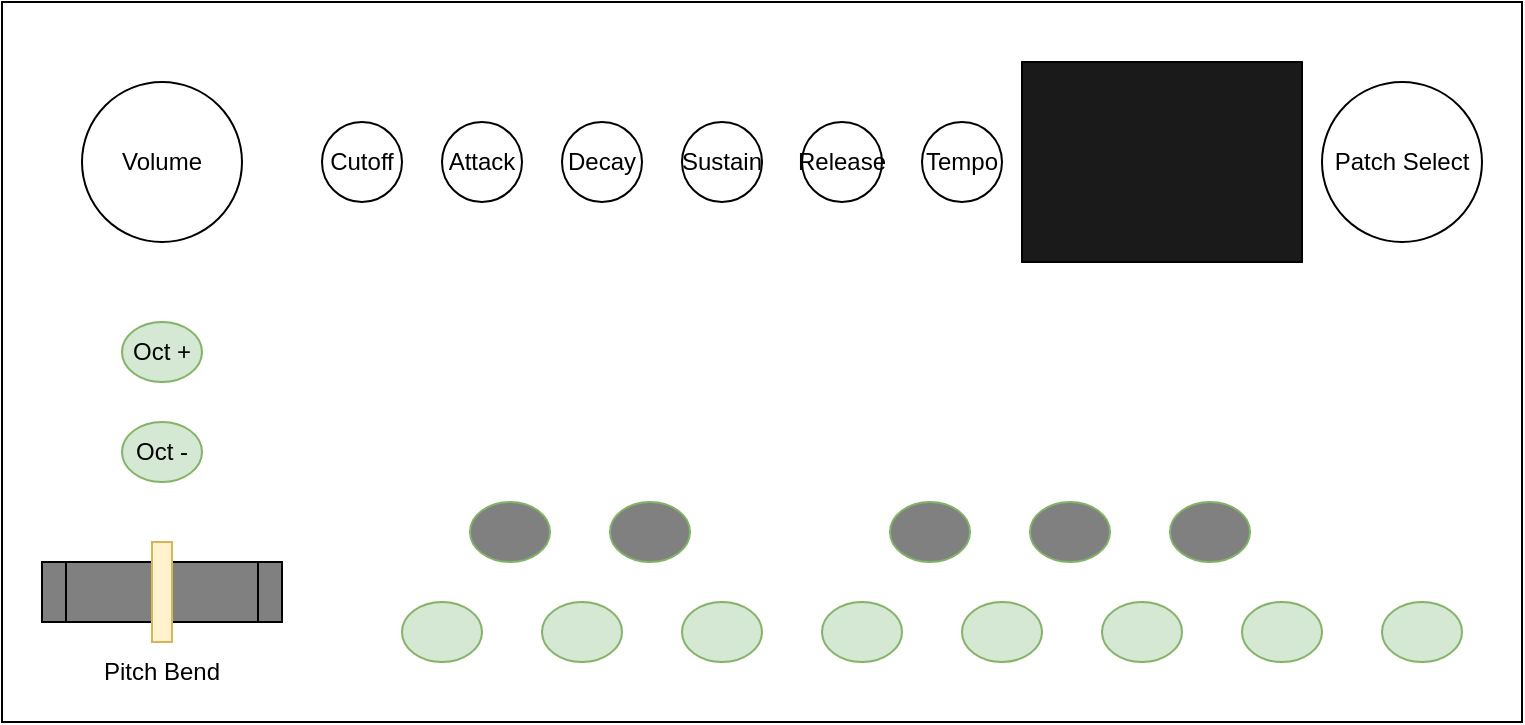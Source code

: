 <mxfile version="21.1.8" type="device" pages="4">
  <diagram id="yLrXIHtpg9pzyGuKtD2Q" name="Product Layout 1">
    <mxGraphModel dx="806" dy="483" grid="1" gridSize="10" guides="1" tooltips="1" connect="1" arrows="1" fold="1" page="1" pageScale="1" pageWidth="850" pageHeight="1100" math="0" shadow="0">
      <root>
        <mxCell id="0" />
        <mxCell id="1" parent="0" />
        <mxCell id="dNeodohlw8Vuxqkq2QkE-1" value="" style="rounded=0;whiteSpace=wrap;html=1;" parent="1" vertex="1">
          <mxGeometry x="40" y="40" width="760" height="360" as="geometry" />
        </mxCell>
        <mxCell id="dNeodohlw8Vuxqkq2QkE-2" value="Volume" style="ellipse;whiteSpace=wrap;html=1;aspect=fixed;" parent="1" vertex="1">
          <mxGeometry x="80" y="80" width="80" height="80" as="geometry" />
        </mxCell>
        <mxCell id="dNeodohlw8Vuxqkq2QkE-3" value="Cutoff" style="ellipse;whiteSpace=wrap;html=1;aspect=fixed;" parent="1" vertex="1">
          <mxGeometry x="200" y="100" width="40" height="40" as="geometry" />
        </mxCell>
        <mxCell id="dNeodohlw8Vuxqkq2QkE-4" value="Attack" style="ellipse;whiteSpace=wrap;html=1;aspect=fixed;" parent="1" vertex="1">
          <mxGeometry x="260" y="100" width="40" height="40" as="geometry" />
        </mxCell>
        <mxCell id="dNeodohlw8Vuxqkq2QkE-5" value="Sustain" style="ellipse;whiteSpace=wrap;html=1;aspect=fixed;" parent="1" vertex="1">
          <mxGeometry x="380" y="100" width="40" height="40" as="geometry" />
        </mxCell>
        <mxCell id="dNeodohlw8Vuxqkq2QkE-6" value="Decay" style="ellipse;whiteSpace=wrap;html=1;aspect=fixed;" parent="1" vertex="1">
          <mxGeometry x="320" y="100" width="40" height="40" as="geometry" />
        </mxCell>
        <mxCell id="dNeodohlw8Vuxqkq2QkE-7" value="&lt;div&gt;Release&lt;/div&gt;" style="ellipse;whiteSpace=wrap;html=1;aspect=fixed;" parent="1" vertex="1">
          <mxGeometry x="440" y="100" width="40" height="40" as="geometry" />
        </mxCell>
        <mxCell id="dNeodohlw8Vuxqkq2QkE-8" value="Tempo" style="ellipse;whiteSpace=wrap;html=1;aspect=fixed;" parent="1" vertex="1">
          <mxGeometry x="500" y="100" width="40" height="40" as="geometry" />
        </mxCell>
        <mxCell id="dNeodohlw8Vuxqkq2QkE-11" value="Patch Select" style="ellipse;whiteSpace=wrap;html=1;aspect=fixed;" parent="1" vertex="1">
          <mxGeometry x="700" y="80" width="80" height="80" as="geometry" />
        </mxCell>
        <mxCell id="dNeodohlw8Vuxqkq2QkE-12" value="" style="rounded=0;whiteSpace=wrap;html=1;fillColor=#1A1A1A;" parent="1" vertex="1">
          <mxGeometry x="550" y="70" width="140" height="100" as="geometry" />
        </mxCell>
        <mxCell id="dNeodohlw8Vuxqkq2QkE-13" value="" style="ellipse;whiteSpace=wrap;html=1;fillColor=#d5e8d4;strokeColor=#82b366;" parent="1" vertex="1">
          <mxGeometry x="240" y="340" width="40" height="30" as="geometry" />
        </mxCell>
        <mxCell id="dNeodohlw8Vuxqkq2QkE-14" value="" style="ellipse;whiteSpace=wrap;html=1;fillColor=#d5e8d4;strokeColor=#82b366;" parent="1" vertex="1">
          <mxGeometry x="310" y="340" width="40" height="30" as="geometry" />
        </mxCell>
        <mxCell id="dNeodohlw8Vuxqkq2QkE-15" value="" style="ellipse;whiteSpace=wrap;html=1;fillColor=#d5e8d4;strokeColor=#82b366;" parent="1" vertex="1">
          <mxGeometry x="380" y="340" width="40" height="30" as="geometry" />
        </mxCell>
        <mxCell id="dNeodohlw8Vuxqkq2QkE-16" value="" style="ellipse;whiteSpace=wrap;html=1;fillColor=#d5e8d4;strokeColor=#82b366;" parent="1" vertex="1">
          <mxGeometry x="590" y="340" width="40" height="30" as="geometry" />
        </mxCell>
        <mxCell id="dNeodohlw8Vuxqkq2QkE-17" value="" style="ellipse;whiteSpace=wrap;html=1;fillColor=#d5e8d4;strokeColor=#82b366;" parent="1" vertex="1">
          <mxGeometry x="520" y="340" width="40" height="30" as="geometry" />
        </mxCell>
        <mxCell id="dNeodohlw8Vuxqkq2QkE-18" value="" style="ellipse;whiteSpace=wrap;html=1;fillColor=#d5e8d4;strokeColor=#82b366;" parent="1" vertex="1">
          <mxGeometry x="450" y="340" width="40" height="30" as="geometry" />
        </mxCell>
        <mxCell id="dNeodohlw8Vuxqkq2QkE-20" value="" style="ellipse;whiteSpace=wrap;html=1;fillColor=#d5e8d4;strokeColor=#82b366;" parent="1" vertex="1">
          <mxGeometry x="730" y="340" width="40" height="30" as="geometry" />
        </mxCell>
        <mxCell id="dNeodohlw8Vuxqkq2QkE-21" value="" style="ellipse;whiteSpace=wrap;html=1;fillColor=#d5e8d4;strokeColor=#82b366;" parent="1" vertex="1">
          <mxGeometry x="660" y="340" width="40" height="30" as="geometry" />
        </mxCell>
        <mxCell id="dNeodohlw8Vuxqkq2QkE-23" value="" style="ellipse;whiteSpace=wrap;html=1;fillColor=#808080;strokeColor=#82b366;" parent="1" vertex="1">
          <mxGeometry x="344" y="290" width="40" height="30" as="geometry" />
        </mxCell>
        <mxCell id="dNeodohlw8Vuxqkq2QkE-24" value="" style="ellipse;whiteSpace=wrap;html=1;fillColor=#808080;strokeColor=#82b366;" parent="1" vertex="1">
          <mxGeometry x="274" y="290" width="40" height="30" as="geometry" />
        </mxCell>
        <mxCell id="dNeodohlw8Vuxqkq2QkE-25" value="" style="ellipse;whiteSpace=wrap;html=1;fillColor=#808080;strokeColor=#82b366;" parent="1" vertex="1">
          <mxGeometry x="624" y="290" width="40" height="30" as="geometry" />
        </mxCell>
        <mxCell id="dNeodohlw8Vuxqkq2QkE-26" value="" style="ellipse;whiteSpace=wrap;html=1;fillColor=#808080;strokeColor=#82b366;" parent="1" vertex="1">
          <mxGeometry x="484" y="290" width="40" height="30" as="geometry" />
        </mxCell>
        <mxCell id="dNeodohlw8Vuxqkq2QkE-27" value="" style="ellipse;whiteSpace=wrap;html=1;fillColor=#808080;strokeColor=#82b366;" parent="1" vertex="1">
          <mxGeometry x="554" y="290" width="40" height="30" as="geometry" />
        </mxCell>
        <mxCell id="dNeodohlw8Vuxqkq2QkE-31" value="Oct +" style="ellipse;whiteSpace=wrap;html=1;fillColor=#d5e8d4;strokeColor=#82b366;" parent="1" vertex="1">
          <mxGeometry x="100" y="200" width="40" height="30" as="geometry" />
        </mxCell>
        <mxCell id="dNeodohlw8Vuxqkq2QkE-32" value="Oct -" style="ellipse;whiteSpace=wrap;html=1;fillColor=#d5e8d4;strokeColor=#82b366;" parent="1" vertex="1">
          <mxGeometry x="100" y="250" width="40" height="30" as="geometry" />
        </mxCell>
        <mxCell id="dNeodohlw8Vuxqkq2QkE-33" value="" style="shape=process;whiteSpace=wrap;html=1;backgroundOutline=1;fillColor=#808080;" parent="1" vertex="1">
          <mxGeometry x="60" y="320" width="120" height="30" as="geometry" />
        </mxCell>
        <mxCell id="dNeodohlw8Vuxqkq2QkE-34" value="" style="rounded=0;whiteSpace=wrap;html=1;fillColor=#fff2cc;strokeColor=#d6b656;" parent="1" vertex="1">
          <mxGeometry x="115" y="310" width="10" height="50" as="geometry" />
        </mxCell>
        <mxCell id="dNeodohlw8Vuxqkq2QkE-35" value="Pitch Bend" style="text;html=1;strokeColor=none;fillColor=none;align=center;verticalAlign=middle;whiteSpace=wrap;rounded=0;" parent="1" vertex="1">
          <mxGeometry x="80" y="360" width="80" height="30" as="geometry" />
        </mxCell>
      </root>
    </mxGraphModel>
  </diagram>
  <diagram id="yJkK_Rk8XbteK0DrKuWu" name="Simplest Synth Diagram">
    <mxGraphModel dx="806" dy="483" grid="1" gridSize="10" guides="1" tooltips="1" connect="1" arrows="1" fold="1" page="1" pageScale="1" pageWidth="850" pageHeight="1100" math="0" shadow="0">
      <root>
        <mxCell id="0" />
        <mxCell id="1" parent="0" />
        <mxCell id="OqiYf6TBUr38SFX-k4hc-6" value="e" style="edgeStyle=orthogonalEdgeStyle;rounded=0;orthogonalLoop=1;jettySize=auto;html=1;" parent="1" source="OqiYf6TBUr38SFX-k4hc-3" target="OqiYf6TBUr38SFX-k4hc-5" edge="1">
          <mxGeometry relative="1" as="geometry" />
        </mxCell>
        <mxCell id="OqiYf6TBUr38SFX-k4hc-3" value="&lt;div&gt;Oscilator&lt;/div&gt;&lt;ul&gt;&lt;li&gt;Waveform&lt;/li&gt;&lt;/ul&gt;" style="rounded=0;whiteSpace=wrap;html=1;verticalAlign=top;align=left;" parent="1" vertex="1">
          <mxGeometry x="40" y="110" width="200" height="90" as="geometry" />
        </mxCell>
        <mxCell id="OqiYf6TBUr38SFX-k4hc-8" value="&lt;div&gt;Signal&lt;/div&gt;" style="edgeStyle=orthogonalEdgeStyle;rounded=0;orthogonalLoop=1;jettySize=auto;html=1;" parent="1" source="OqiYf6TBUr38SFX-k4hc-5" target="OqiYf6TBUr38SFX-k4hc-7" edge="1">
          <mxGeometry relative="1" as="geometry" />
        </mxCell>
        <mxCell id="OqiYf6TBUr38SFX-k4hc-5" value="&lt;div&gt;Amp&lt;/div&gt;&lt;div&gt;&lt;ul&gt;&lt;li&gt;Level&lt;br&gt;&lt;/li&gt;&lt;/ul&gt;&lt;/div&gt;" style="rounded=0;whiteSpace=wrap;html=1;verticalAlign=top;align=left;" parent="1" vertex="1">
          <mxGeometry x="320" y="110" width="200" height="90" as="geometry" />
        </mxCell>
        <mxCell id="OqiYf6TBUr38SFX-k4hc-7" value="&lt;div align=&quot;center&quot;&gt;Output DAC&lt;/div&gt;" style="rounded=0;whiteSpace=wrap;html=1;verticalAlign=middle;align=center;" parent="1" vertex="1">
          <mxGeometry x="630" y="120" width="140" height="70" as="geometry" />
        </mxCell>
        <mxCell id="OqiYf6TBUr38SFX-k4hc-10" value="&lt;font style=&quot;font-size: 13px&quot;&gt;Pitch&lt;/font&gt;" style="edgeStyle=orthogonalEdgeStyle;rounded=0;orthogonalLoop=1;jettySize=auto;html=1;entryX=0.5;entryY=1;entryDx=0;entryDy=0;" parent="1" source="OqiYf6TBUr38SFX-k4hc-9" target="OqiYf6TBUr38SFX-k4hc-3" edge="1">
          <mxGeometry relative="1" as="geometry" />
        </mxCell>
        <mxCell id="OqiYf6TBUr38SFX-k4hc-13" value="Note On" style="edgeStyle=orthogonalEdgeStyle;rounded=0;orthogonalLoop=1;jettySize=auto;html=1;entryX=0.5;entryY=1;entryDx=0;entryDy=0;fontSize=13;" parent="1" source="OqiYf6TBUr38SFX-k4hc-9" target="OqiYf6TBUr38SFX-k4hc-12" edge="1">
          <mxGeometry relative="1" as="geometry" />
        </mxCell>
        <mxCell id="OqiYf6TBUr38SFX-k4hc-9" value="" style="shape=image;html=1;verticalAlign=top;verticalLabelPosition=bottom;labelBackgroundColor=#ffffff;imageAspect=0;aspect=fixed;image=https://cdn2.iconfinder.com/data/icons/analytic-investment-and-balanced-scorecard/512/418_Controller_keyboard_keys_midi_sound_sound_design_producstion-128.png" parent="1" vertex="1">
          <mxGeometry x="76" y="360" width="128" height="128" as="geometry" />
        </mxCell>
        <mxCell id="OqiYf6TBUr38SFX-k4hc-14" value="Signal" style="edgeStyle=orthogonalEdgeStyle;rounded=0;orthogonalLoop=1;jettySize=auto;html=1;entryX=0.5;entryY=1;entryDx=0;entryDy=0;fontSize=13;" parent="1" source="OqiYf6TBUr38SFX-k4hc-12" target="OqiYf6TBUr38SFX-k4hc-5" edge="1">
          <mxGeometry relative="1" as="geometry" />
        </mxCell>
        <mxCell id="OqiYf6TBUr38SFX-k4hc-12" value="ADSR" style="rounded=0;whiteSpace=wrap;html=1;fontSize=13;" parent="1" vertex="1">
          <mxGeometry x="360" y="280" width="120" height="60" as="geometry" />
        </mxCell>
        <mxCell id="OqiYf6TBUr38SFX-k4hc-15" value="&lt;font style=&quot;font-size: 28px&quot;&gt;Simplest Digital Synthesizer Design&lt;br&gt;&lt;/font&gt;" style="text;html=1;strokeColor=none;fillColor=none;align=center;verticalAlign=middle;whiteSpace=wrap;rounded=0;fontSize=13;" parent="1" vertex="1">
          <mxGeometry x="80" y="10" width="690" height="90" as="geometry" />
        </mxCell>
      </root>
    </mxGraphModel>
  </diagram>
  <diagram id="tIo9gzxwkiP8p4ys9jCH" name="Signal Design">
    <mxGraphModel dx="806" dy="483" grid="1" gridSize="10" guides="1" tooltips="1" connect="1" arrows="1" fold="1" page="1" pageScale="1" pageWidth="1100" pageHeight="850" math="0" shadow="0">
      <root>
        <mxCell id="0" />
        <mxCell id="1" parent="0" />
        <mxCell id="w6IY0J60CUgxyVGcrMsc-28" value="" style="rounded=0;whiteSpace=wrap;html=1;fontFamily=Helvetica;fontSize=12;fontColor=#ffffff;verticalAlign=top;fillColor=#647687;strokeColor=#314354;gradientColor=none;" vertex="1" parent="1">
          <mxGeometry x="230" y="340" width="400" height="120" as="geometry" />
        </mxCell>
        <mxCell id="CLfp_QBQRz-ActdMoVHT-9" value="" style="group" parent="1" vertex="1" connectable="0">
          <mxGeometry x="260" y="190" width="120" height="50" as="geometry" />
        </mxCell>
        <mxCell id="CLfp_QBQRz-ActdMoVHT-3" value="MIDI Conversion" style="rounded=0;whiteSpace=wrap;html=1;fillColor=#647687;fontColor=#ffffff;strokeColor=#314354;" parent="CLfp_QBQRz-ActdMoVHT-9" vertex="1">
          <mxGeometry width="120" height="40" as="geometry" />
        </mxCell>
        <mxCell id="CLfp_QBQRz-ActdMoVHT-4" value="Pitch" style="rounded=0;whiteSpace=wrap;html=1;" parent="CLfp_QBQRz-ActdMoVHT-9" vertex="1">
          <mxGeometry y="40" width="60" height="10" as="geometry" />
        </mxCell>
        <mxCell id="CLfp_QBQRz-ActdMoVHT-5" value="Velocity" style="rounded=0;whiteSpace=wrap;html=1;" parent="CLfp_QBQRz-ActdMoVHT-9" vertex="1">
          <mxGeometry x="60" y="40" width="60" height="10" as="geometry" />
        </mxCell>
        <mxCell id="CLfp_QBQRz-ActdMoVHT-37" style="edgeStyle=orthogonalEdgeStyle;rounded=0;orthogonalLoop=1;jettySize=auto;html=1;entryX=0.5;entryY=0;entryDx=0;entryDy=0;jumpStyle=arc;" parent="1" source="CLfp_QBQRz-ActdMoVHT-21" target="CLfp_QBQRz-ActdMoVHT-20" edge="1">
          <mxGeometry relative="1" as="geometry" />
        </mxCell>
        <mxCell id="CLfp_QBQRz-ActdMoVHT-21" value="Filter Envelope" style="rounded=0;whiteSpace=wrap;html=1;fillColor=#647687;fontColor=#ffffff;strokeColor=#314354;" parent="1" vertex="1">
          <mxGeometry x="690" y="270" width="120" height="20" as="geometry" />
        </mxCell>
        <mxCell id="CLfp_QBQRz-ActdMoVHT-30" value="A" style="rounded=0;whiteSpace=wrap;html=1;" parent="1" vertex="1">
          <mxGeometry x="690" y="250" width="30" height="20" as="geometry" />
        </mxCell>
        <mxCell id="CLfp_QBQRz-ActdMoVHT-31" value="D" style="rounded=0;whiteSpace=wrap;html=1;" parent="1" vertex="1">
          <mxGeometry x="720" y="250" width="30" height="20" as="geometry" />
        </mxCell>
        <mxCell id="CLfp_QBQRz-ActdMoVHT-32" value="S" style="rounded=0;whiteSpace=wrap;html=1;" parent="1" vertex="1">
          <mxGeometry x="750" y="250" width="30" height="20" as="geometry" />
        </mxCell>
        <mxCell id="CLfp_QBQRz-ActdMoVHT-33" value="R" style="rounded=0;whiteSpace=wrap;html=1;" parent="1" vertex="1">
          <mxGeometry x="780" y="250" width="30" height="20" as="geometry" />
        </mxCell>
        <mxCell id="CLfp_QBQRz-ActdMoVHT-34" value="Trig" style="rounded=0;whiteSpace=wrap;html=1;" parent="1" vertex="1">
          <mxGeometry x="660" y="270" width="30" height="20" as="geometry" />
        </mxCell>
        <mxCell id="CLfp_QBQRz-ActdMoVHT-35" style="edgeStyle=orthogonalEdgeStyle;rounded=0;orthogonalLoop=1;jettySize=auto;html=1;entryX=0;entryY=0.5;entryDx=0;entryDy=0;jumpStyle=arc;" parent="1" source="CLfp_QBQRz-ActdMoVHT-5" target="CLfp_QBQRz-ActdMoVHT-34" edge="1">
          <mxGeometry relative="1" as="geometry">
            <Array as="points">
              <mxPoint x="350" y="280" />
            </Array>
          </mxGeometry>
        </mxCell>
        <mxCell id="CLfp_QBQRz-ActdMoVHT-36" value="" style="group" parent="1" vertex="1" connectable="0">
          <mxGeometry x="750" y="350" width="120" height="60" as="geometry" />
        </mxCell>
        <mxCell id="CLfp_QBQRz-ActdMoVHT-11" value="Filter&lt;br&gt;LPF/HPF/BPF" style="rounded=0;whiteSpace=wrap;html=1;fillColor=#647687;fontColor=#ffffff;strokeColor=#314354;" parent="CLfp_QBQRz-ActdMoVHT-36" vertex="1">
          <mxGeometry y="20" width="120" height="40" as="geometry" />
        </mxCell>
        <mxCell id="CLfp_QBQRz-ActdMoVHT-20" value="Filter Control" style="rounded=0;whiteSpace=wrap;html=1;" parent="CLfp_QBQRz-ActdMoVHT-36" vertex="1">
          <mxGeometry width="120" height="20" as="geometry" />
        </mxCell>
        <mxCell id="CLfp_QBQRz-ActdMoVHT-42" style="edgeStyle=orthogonalEdgeStyle;rounded=0;orthogonalLoop=1;jettySize=auto;html=1;entryX=0;entryY=0.5;entryDx=0;entryDy=0;jumpStyle=arc;" parent="1" source="CLfp_QBQRz-ActdMoVHT-4" target="CLfp_QBQRz-ActdMoVHT-1" edge="1">
          <mxGeometry relative="1" as="geometry">
            <Array as="points">
              <mxPoint x="240" y="255" />
              <mxPoint x="240" y="380" />
            </Array>
          </mxGeometry>
        </mxCell>
        <mxCell id="CLfp_QBQRz-ActdMoVHT-43" style="edgeStyle=orthogonalEdgeStyle;rounded=0;orthogonalLoop=1;jettySize=auto;html=1;entryX=0;entryY=0.5;entryDx=0;entryDy=0;jumpStyle=arc;" parent="1" source="CLfp_QBQRz-ActdMoVHT-4" target="CLfp_QBQRz-ActdMoVHT-12" edge="1">
          <mxGeometry relative="1" as="geometry">
            <Array as="points">
              <mxPoint x="240" y="255" />
              <mxPoint x="240" y="420" />
            </Array>
          </mxGeometry>
        </mxCell>
        <mxCell id="CLfp_QBQRz-ActdMoVHT-71" value="" style="group;fillColor=#647687;strokeColor=#314354;fontColor=#ffffff;" parent="1" vertex="1" connectable="0">
          <mxGeometry x="230" y="480" width="400" height="20" as="geometry" />
        </mxCell>
        <mxCell id="CLfp_QBQRz-ActdMoVHT-50" value="Voice" style="rounded=0;whiteSpace=wrap;html=1;fillColor=#647687;strokeColor=#314354;fontColor=#ffffff;" parent="CLfp_QBQRz-ActdMoVHT-71" vertex="1">
          <mxGeometry width="370" height="20" as="geometry" />
        </mxCell>
        <mxCell id="CLfp_QBQRz-ActdMoVHT-51" value="Out" style="rounded=0;whiteSpace=wrap;html=1;fillColor=#647687;strokeColor=#314354;fontColor=#ffffff;" parent="CLfp_QBQRz-ActdMoVHT-71" vertex="1">
          <mxGeometry x="370" width="30" height="20" as="geometry" />
        </mxCell>
        <mxCell id="CLfp_QBQRz-ActdMoVHT-72" value="" style="group;fillColor=#647687;strokeColor=#314354;fontColor=#ffffff;" parent="1" vertex="1" connectable="0">
          <mxGeometry x="250" y="500" width="400" height="20" as="geometry" />
        </mxCell>
        <mxCell id="CLfp_QBQRz-ActdMoVHT-73" value="Voice" style="rounded=0;whiteSpace=wrap;html=1;fillColor=#647687;strokeColor=#314354;fontColor=#ffffff;" parent="CLfp_QBQRz-ActdMoVHT-72" vertex="1">
          <mxGeometry width="370" height="20" as="geometry" />
        </mxCell>
        <mxCell id="CLfp_QBQRz-ActdMoVHT-74" value="Out" style="rounded=0;whiteSpace=wrap;html=1;fillColor=#647687;strokeColor=#314354;fontColor=#ffffff;" parent="CLfp_QBQRz-ActdMoVHT-72" vertex="1">
          <mxGeometry x="370" width="30" height="20" as="geometry" />
        </mxCell>
        <mxCell id="CLfp_QBQRz-ActdMoVHT-80" value="" style="group;fillColor=#647687;strokeColor=#314354;fontColor=#ffffff;" parent="1" vertex="1" connectable="0">
          <mxGeometry x="270" y="520" width="400" height="20" as="geometry" />
        </mxCell>
        <mxCell id="CLfp_QBQRz-ActdMoVHT-81" value="Voice" style="rounded=0;whiteSpace=wrap;html=1;fillColor=#647687;strokeColor=#314354;fontColor=#ffffff;" parent="CLfp_QBQRz-ActdMoVHT-80" vertex="1">
          <mxGeometry width="370" height="20" as="geometry" />
        </mxCell>
        <mxCell id="CLfp_QBQRz-ActdMoVHT-82" value="Out" style="rounded=0;whiteSpace=wrap;html=1;fillColor=#647687;strokeColor=#314354;fontColor=#ffffff;" parent="CLfp_QBQRz-ActdMoVHT-80" vertex="1">
          <mxGeometry x="370" width="30" height="20" as="geometry" />
        </mxCell>
        <mxCell id="CLfp_QBQRz-ActdMoVHT-84" value="" style="group;fillColor=#647687;strokeColor=#314354;fontColor=#ffffff;" parent="1" vertex="1" connectable="0">
          <mxGeometry x="290" y="540" width="400" height="20" as="geometry" />
        </mxCell>
        <mxCell id="CLfp_QBQRz-ActdMoVHT-85" value="Voice" style="rounded=0;whiteSpace=wrap;html=1;fillColor=#647687;strokeColor=#314354;fontColor=#ffffff;" parent="CLfp_QBQRz-ActdMoVHT-84" vertex="1">
          <mxGeometry width="370" height="20" as="geometry" />
        </mxCell>
        <mxCell id="CLfp_QBQRz-ActdMoVHT-86" value="Out" style="rounded=0;whiteSpace=wrap;html=1;fillColor=#647687;strokeColor=#314354;fontColor=#ffffff;" parent="CLfp_QBQRz-ActdMoVHT-84" vertex="1">
          <mxGeometry x="370" width="30" height="20" as="geometry" />
        </mxCell>
        <mxCell id="w6IY0J60CUgxyVGcrMsc-8" style="edgeStyle=orthogonalEdgeStyle;rounded=0;orthogonalLoop=1;jettySize=auto;html=1;entryX=0.5;entryY=0;entryDx=0;entryDy=0;" edge="1" parent="1" source="CLfp_QBQRz-ActdMoVHT-94" target="CLfp_QBQRz-ActdMoVHT-17">
          <mxGeometry relative="1" as="geometry" />
        </mxCell>
        <mxCell id="w6IY0J60CUgxyVGcrMsc-9" style="edgeStyle=orthogonalEdgeStyle;rounded=0;orthogonalLoop=1;jettySize=auto;html=1;entryX=0.5;entryY=0;entryDx=0;entryDy=0;exitX=0.5;exitY=1;exitDx=0;exitDy=0;" edge="1" parent="1" source="CLfp_QBQRz-ActdMoVHT-94" target="w6IY0J60CUgxyVGcrMsc-4">
          <mxGeometry relative="1" as="geometry">
            <Array as="points">
              <mxPoint x="540" y="360" />
              <mxPoint x="564" y="360" />
            </Array>
          </mxGeometry>
        </mxCell>
        <mxCell id="CLfp_QBQRz-ActdMoVHT-94" value="Amp Envelope" style="rounded=0;whiteSpace=wrap;html=1;fillColor=#647687;fontColor=#ffffff;strokeColor=#314354;" parent="1" vertex="1">
          <mxGeometry x="454" y="250" width="120" height="20" as="geometry" />
        </mxCell>
        <mxCell id="CLfp_QBQRz-ActdMoVHT-95" value="A" style="rounded=0;whiteSpace=wrap;html=1;" parent="1" vertex="1">
          <mxGeometry x="454" y="230" width="30" height="20" as="geometry" />
        </mxCell>
        <mxCell id="CLfp_QBQRz-ActdMoVHT-96" value="D" style="rounded=0;whiteSpace=wrap;html=1;" parent="1" vertex="1">
          <mxGeometry x="484" y="230" width="30" height="20" as="geometry" />
        </mxCell>
        <mxCell id="CLfp_QBQRz-ActdMoVHT-97" value="S" style="rounded=0;whiteSpace=wrap;html=1;" parent="1" vertex="1">
          <mxGeometry x="514" y="230" width="30" height="20" as="geometry" />
        </mxCell>
        <mxCell id="CLfp_QBQRz-ActdMoVHT-98" value="R" style="rounded=0;whiteSpace=wrap;html=1;" parent="1" vertex="1">
          <mxGeometry x="544" y="230" width="30" height="20" as="geometry" />
        </mxCell>
        <mxCell id="CLfp_QBQRz-ActdMoVHT-99" value="Trig" style="rounded=0;whiteSpace=wrap;html=1;" parent="1" vertex="1">
          <mxGeometry x="424" y="250" width="30" height="20" as="geometry" />
        </mxCell>
        <mxCell id="CLfp_QBQRz-ActdMoVHT-100" value="" style="group;fillColor=#647687;fontColor=#ffffff;strokeColor=#314354;" parent="1" vertex="1" connectable="0">
          <mxGeometry x="750" y="470" width="120" height="60" as="geometry" />
        </mxCell>
        <mxCell id="CLfp_QBQRz-ActdMoVHT-101" value="Amplifier" style="rounded=0;whiteSpace=wrap;html=1;fillColor=#647687;fontColor=#ffffff;strokeColor=#314354;" parent="CLfp_QBQRz-ActdMoVHT-100" vertex="1">
          <mxGeometry y="20" width="120" height="40" as="geometry" />
        </mxCell>
        <mxCell id="CLfp_QBQRz-ActdMoVHT-102" value="Amp Control" style="rounded=0;whiteSpace=wrap;html=1;" parent="CLfp_QBQRz-ActdMoVHT-100" vertex="1">
          <mxGeometry width="120" height="20" as="geometry" />
        </mxCell>
        <mxCell id="CLfp_QBQRz-ActdMoVHT-111" style="edgeStyle=orthogonalEdgeStyle;shape=connector;rounded=0;jumpStyle=arc;orthogonalLoop=1;jettySize=auto;html=1;entryX=0.75;entryY=0;entryDx=0;entryDy=0;labelBackgroundColor=default;fontFamily=Helvetica;fontSize=11;fontColor=default;endArrow=classic;strokeColor=default;" parent="1" source="CLfp_QBQRz-ActdMoVHT-110" target="CLfp_QBQRz-ActdMoVHT-20" edge="1">
          <mxGeometry relative="1" as="geometry">
            <Array as="points">
              <mxPoint x="840" y="330" />
              <mxPoint x="780" y="330" />
            </Array>
          </mxGeometry>
        </mxCell>
        <mxCell id="CLfp_QBQRz-ActdMoVHT-110" value="LFO" style="rounded=0;whiteSpace=wrap;html=1;fontFamily=Helvetica;fontSize=11;fontColor=#ffffff;fillColor=#647687;strokeColor=#314354;" parent="1" vertex="1">
          <mxGeometry x="820" y="270" width="40" height="20" as="geometry" />
        </mxCell>
        <mxCell id="CLfp_QBQRz-ActdMoVHT-112" value="Rate" style="rounded=0;whiteSpace=wrap;html=1;fontFamily=Helvetica;fontSize=11;fontColor=default;" parent="1" vertex="1">
          <mxGeometry x="820" y="250" width="40" height="20" as="geometry" />
        </mxCell>
        <mxCell id="CLfp_QBQRz-ActdMoVHT-113" value="Pitch LFO" style="rounded=0;whiteSpace=wrap;html=1;fontFamily=Helvetica;fontSize=11;fontColor=#ffffff;fillColor=#647687;strokeColor=#314354;" parent="1" vertex="1">
          <mxGeometry x="190" y="190" width="40" height="30" as="geometry" />
        </mxCell>
        <mxCell id="CLfp_QBQRz-ActdMoVHT-114" value="Rate" style="rounded=0;whiteSpace=wrap;html=1;fontFamily=Helvetica;fontSize=11;fontColor=default;" parent="1" vertex="1">
          <mxGeometry x="190" y="170" width="40" height="20" as="geometry" />
        </mxCell>
        <mxCell id="CLfp_QBQRz-ActdMoVHT-123" style="edgeStyle=orthogonalEdgeStyle;shape=connector;rounded=0;jumpStyle=arc;orthogonalLoop=1;jettySize=auto;html=1;entryX=0;entryY=0.5;entryDx=0;entryDy=0;labelBackgroundColor=default;fontFamily=Helvetica;fontSize=11;fontColor=default;endArrow=classic;strokeColor=default;" parent="1" source="CLfp_QBQRz-ActdMoVHT-116" target="CLfp_QBQRz-ActdMoVHT-120" edge="1">
          <mxGeometry relative="1" as="geometry" />
        </mxCell>
        <mxCell id="CLfp_QBQRz-ActdMoVHT-116" value="Delay" style="rounded=0;whiteSpace=wrap;html=1;fontFamily=Helvetica;fontSize=11;fontColor=#ffffff;fillColor=#647687;strokeColor=#314354;" parent="1" vertex="1">
          <mxGeometry x="210" y="630" width="120" height="40" as="geometry" />
        </mxCell>
        <mxCell id="CLfp_QBQRz-ActdMoVHT-117" value="Wet/Dry" style="rounded=0;whiteSpace=wrap;html=1;fontFamily=Helvetica;fontSize=11;fontColor=default;" parent="1" vertex="1">
          <mxGeometry x="210" y="610" width="60" height="20" as="geometry" />
        </mxCell>
        <mxCell id="CLfp_QBQRz-ActdMoVHT-118" value="Rate" style="rounded=0;whiteSpace=wrap;html=1;fontFamily=Helvetica;fontSize=11;fontColor=default;" parent="1" vertex="1">
          <mxGeometry x="270" y="610" width="60" height="20" as="geometry" />
        </mxCell>
        <mxCell id="CLfp_QBQRz-ActdMoVHT-126" style="edgeStyle=orthogonalEdgeStyle;shape=connector;rounded=0;jumpStyle=arc;orthogonalLoop=1;jettySize=auto;html=1;entryX=0;entryY=0.5;entryDx=0;entryDy=0;labelBackgroundColor=default;fontFamily=Helvetica;fontSize=11;fontColor=default;endArrow=classic;strokeColor=default;" parent="1" source="CLfp_QBQRz-ActdMoVHT-120" target="CLfp_QBQRz-ActdMoVHT-124" edge="1">
          <mxGeometry relative="1" as="geometry" />
        </mxCell>
        <mxCell id="CLfp_QBQRz-ActdMoVHT-120" value="Reverb" style="rounded=0;whiteSpace=wrap;html=1;fontFamily=Helvetica;fontSize=11;fontColor=#ffffff;fillColor=#647687;strokeColor=#314354;" parent="1" vertex="1">
          <mxGeometry x="370" y="630" width="120" height="40" as="geometry" />
        </mxCell>
        <mxCell id="CLfp_QBQRz-ActdMoVHT-121" value="Wet/Dry" style="rounded=0;whiteSpace=wrap;html=1;fontFamily=Helvetica;fontSize=11;fontColor=default;" parent="1" vertex="1">
          <mxGeometry x="370" y="610" width="60" height="20" as="geometry" />
        </mxCell>
        <mxCell id="CLfp_QBQRz-ActdMoVHT-122" value="Rate" style="rounded=0;whiteSpace=wrap;html=1;fontFamily=Helvetica;fontSize=11;fontColor=default;" parent="1" vertex="1">
          <mxGeometry x="430" y="610" width="60" height="20" as="geometry" />
        </mxCell>
        <mxCell id="CLfp_QBQRz-ActdMoVHT-124" value="Output" style="rounded=0;whiteSpace=wrap;html=1;fontFamily=Helvetica;fontSize=11;fontColor=#ffffff;fillColor=#647687;strokeColor=#314354;" parent="1" vertex="1">
          <mxGeometry x="530" y="630" width="80" height="40" as="geometry" />
        </mxCell>
        <mxCell id="w6IY0J60CUgxyVGcrMsc-1" value="&lt;font style=&quot;font-size: 18px;&quot; color=&quot;#ff3333&quot;&gt;Audio FX Not Implemented&lt;/font&gt;" style="text;html=1;strokeColor=none;fillColor=none;align=center;verticalAlign=middle;whiteSpace=wrap;rounded=0;" vertex="1" parent="1">
          <mxGeometry x="270" y="680" width="250" height="30" as="geometry" />
        </mxCell>
        <mxCell id="w6IY0J60CUgxyVGcrMsc-2" value="&lt;div&gt;&lt;font style=&quot;font-size: 18px;&quot; color=&quot;#ff3333&quot;&gt;Filter Env Not Implemented&lt;br&gt;&lt;/font&gt;&lt;/div&gt;&lt;div&gt;&lt;font style=&quot;font-size: 18px;&quot; color=&quot;#ff3333&quot;&gt;LFO No Implemented&lt;br&gt;&lt;/font&gt;&lt;/div&gt;" style="text;html=1;strokeColor=none;fillColor=none;align=center;verticalAlign=middle;whiteSpace=wrap;rounded=0;" vertex="1" parent="1">
          <mxGeometry x="640" y="210" width="250" height="30" as="geometry" />
        </mxCell>
        <mxCell id="w6IY0J60CUgxyVGcrMsc-3" style="edgeStyle=orthogonalEdgeStyle;rounded=0;orthogonalLoop=1;jettySize=auto;html=1;" edge="1" parent="1" source="CLfp_QBQRz-ActdMoVHT-1" target="CLfp_QBQRz-ActdMoVHT-17">
          <mxGeometry relative="1" as="geometry" />
        </mxCell>
        <mxCell id="CLfp_QBQRz-ActdMoVHT-1" value="Oscilator&lt;br&gt;Sin/Square/Tri/Saw" style="rounded=0;whiteSpace=wrap;html=1;" parent="1" vertex="1">
          <mxGeometry x="275.429" y="360" width="181.714" height="40" as="geometry" />
        </mxCell>
        <mxCell id="w6IY0J60CUgxyVGcrMsc-5" style="edgeStyle=orthogonalEdgeStyle;rounded=0;orthogonalLoop=1;jettySize=auto;html=1;" edge="1" parent="1" source="CLfp_QBQRz-ActdMoVHT-12" target="w6IY0J60CUgxyVGcrMsc-4">
          <mxGeometry relative="1" as="geometry" />
        </mxCell>
        <mxCell id="CLfp_QBQRz-ActdMoVHT-12" value="Oscilator&lt;br&gt;Sin/Square/Tri/Saw" style="rounded=0;whiteSpace=wrap;html=1;" parent="1" vertex="1">
          <mxGeometry x="275.429" y="400" width="181.714" height="40" as="geometry" />
        </mxCell>
        <mxCell id="w6IY0J60CUgxyVGcrMsc-10" style="edgeStyle=orthogonalEdgeStyle;rounded=0;orthogonalLoop=1;jettySize=auto;html=1;entryX=0;entryY=0.25;entryDx=0;entryDy=0;jumpStyle=arc;" edge="1" parent="1" source="CLfp_QBQRz-ActdMoVHT-17" target="CLfp_QBQRz-ActdMoVHT-11">
          <mxGeometry relative="1" as="geometry" />
        </mxCell>
        <mxCell id="CLfp_QBQRz-ActdMoVHT-17" value="Osc1 Gain" style="rounded=0;whiteSpace=wrap;html=1;" parent="1" vertex="1">
          <mxGeometry x="478.7" y="370" width="71.3" height="20" as="geometry" />
        </mxCell>
        <mxCell id="w6IY0J60CUgxyVGcrMsc-11" style="edgeStyle=orthogonalEdgeStyle;rounded=0;orthogonalLoop=1;jettySize=auto;html=1;entryX=0;entryY=0.25;entryDx=0;entryDy=0;" edge="1" parent="1" source="w6IY0J60CUgxyVGcrMsc-4" target="CLfp_QBQRz-ActdMoVHT-11">
          <mxGeometry relative="1" as="geometry" />
        </mxCell>
        <mxCell id="w6IY0J60CUgxyVGcrMsc-4" value="Osc2 Gain" style="rounded=0;whiteSpace=wrap;html=1;" vertex="1" parent="1">
          <mxGeometry x="528.7" y="410" width="71.3" height="20" as="geometry" />
        </mxCell>
        <mxCell id="w6IY0J60CUgxyVGcrMsc-12" value="&lt;font style=&quot;font-size: 18px;&quot; color=&quot;#ff3333&quot;&gt;LFO Not Implemented&lt;/font&gt;" style="text;html=1;strokeColor=none;fillColor=none;align=center;verticalAlign=middle;whiteSpace=wrap;rounded=0;" vertex="1" parent="1">
          <mxGeometry x="130" y="130" width="180" height="30" as="geometry" />
        </mxCell>
        <mxCell id="w6IY0J60CUgxyVGcrMsc-14" style="edgeStyle=orthogonalEdgeStyle;rounded=0;orthogonalLoop=1;jettySize=auto;html=1;entryX=0;entryY=0.5;entryDx=0;entryDy=0;" edge="1" parent="1" source="CLfp_QBQRz-ActdMoVHT-5" target="CLfp_QBQRz-ActdMoVHT-99">
          <mxGeometry relative="1" as="geometry">
            <Array as="points">
              <mxPoint x="350" y="260" />
            </Array>
          </mxGeometry>
        </mxCell>
        <mxCell id="w6IY0J60CUgxyVGcrMsc-16" style="edgeStyle=orthogonalEdgeStyle;shape=connector;rounded=0;jumpStyle=arc;orthogonalLoop=1;jettySize=auto;html=1;entryX=0;entryY=0.5;entryDx=0;entryDy=0;labelBackgroundColor=default;strokeColor=default;fontFamily=Helvetica;fontSize=11;fontColor=default;endArrow=classic;" edge="1" parent="1" source="CLfp_QBQRz-ActdMoVHT-4" target="CLfp_QBQRz-ActdMoVHT-73">
          <mxGeometry relative="1" as="geometry">
            <Array as="points">
              <mxPoint x="190" y="235" />
              <mxPoint x="190" y="510" />
            </Array>
          </mxGeometry>
        </mxCell>
        <mxCell id="w6IY0J60CUgxyVGcrMsc-17" style="edgeStyle=orthogonalEdgeStyle;shape=connector;rounded=0;jumpStyle=arc;orthogonalLoop=1;jettySize=auto;html=1;entryX=0;entryY=0.5;entryDx=0;entryDy=0;labelBackgroundColor=default;strokeColor=default;fontFamily=Helvetica;fontSize=11;fontColor=default;endArrow=classic;" edge="1" parent="1" source="CLfp_QBQRz-ActdMoVHT-4" target="CLfp_QBQRz-ActdMoVHT-81">
          <mxGeometry relative="1" as="geometry">
            <Array as="points">
              <mxPoint x="200" y="235" />
              <mxPoint x="200" y="530" />
            </Array>
          </mxGeometry>
        </mxCell>
        <mxCell id="w6IY0J60CUgxyVGcrMsc-19" style="edgeStyle=orthogonalEdgeStyle;shape=connector;rounded=0;jumpStyle=arc;orthogonalLoop=1;jettySize=auto;html=1;entryX=0;entryY=0.5;entryDx=0;entryDy=0;labelBackgroundColor=default;strokeColor=default;fontFamily=Helvetica;fontSize=11;fontColor=default;endArrow=classic;" edge="1" parent="1" source="CLfp_QBQRz-ActdMoVHT-4" target="CLfp_QBQRz-ActdMoVHT-85">
          <mxGeometry relative="1" as="geometry">
            <Array as="points">
              <mxPoint x="210" y="235" />
              <mxPoint x="210" y="550" />
            </Array>
          </mxGeometry>
        </mxCell>
        <mxCell id="w6IY0J60CUgxyVGcrMsc-20" style="edgeStyle=orthogonalEdgeStyle;shape=connector;rounded=0;jumpStyle=arc;orthogonalLoop=1;jettySize=auto;html=1;entryX=0;entryY=0.5;entryDx=0;entryDy=0;labelBackgroundColor=default;strokeColor=default;fontFamily=Helvetica;fontSize=11;fontColor=default;endArrow=classic;" edge="1" parent="1" source="CLfp_QBQRz-ActdMoVHT-4" target="CLfp_QBQRz-ActdMoVHT-50">
          <mxGeometry relative="1" as="geometry">
            <Array as="points">
              <mxPoint x="180" y="235" />
              <mxPoint x="180" y="490" />
            </Array>
          </mxGeometry>
        </mxCell>
        <mxCell id="w6IY0J60CUgxyVGcrMsc-21" style="edgeStyle=orthogonalEdgeStyle;shape=connector;rounded=0;jumpStyle=arc;orthogonalLoop=1;jettySize=auto;html=1;entryX=0;entryY=0.25;entryDx=0;entryDy=0;labelBackgroundColor=default;strokeColor=default;fontFamily=Helvetica;fontSize=11;fontColor=default;endArrow=classic;" edge="1" parent="1" source="CLfp_QBQRz-ActdMoVHT-74" target="CLfp_QBQRz-ActdMoVHT-11">
          <mxGeometry relative="1" as="geometry" />
        </mxCell>
        <mxCell id="w6IY0J60CUgxyVGcrMsc-22" style="edgeStyle=orthogonalEdgeStyle;shape=connector;rounded=0;jumpStyle=arc;orthogonalLoop=1;jettySize=auto;html=1;entryX=0;entryY=0.25;entryDx=0;entryDy=0;labelBackgroundColor=default;strokeColor=default;fontFamily=Helvetica;fontSize=11;fontColor=default;endArrow=classic;" edge="1" parent="1" source="CLfp_QBQRz-ActdMoVHT-82" target="CLfp_QBQRz-ActdMoVHT-11">
          <mxGeometry relative="1" as="geometry" />
        </mxCell>
        <mxCell id="w6IY0J60CUgxyVGcrMsc-24" style="edgeStyle=orthogonalEdgeStyle;shape=connector;rounded=0;jumpStyle=arc;orthogonalLoop=1;jettySize=auto;html=1;entryX=0;entryY=0.25;entryDx=0;entryDy=0;labelBackgroundColor=default;strokeColor=default;fontFamily=Helvetica;fontSize=11;fontColor=default;endArrow=classic;" edge="1" parent="1" source="CLfp_QBQRz-ActdMoVHT-51" target="CLfp_QBQRz-ActdMoVHT-11">
          <mxGeometry relative="1" as="geometry" />
        </mxCell>
        <mxCell id="w6IY0J60CUgxyVGcrMsc-25" style="edgeStyle=orthogonalEdgeStyle;shape=connector;rounded=0;jumpStyle=arc;orthogonalLoop=1;jettySize=auto;html=1;entryX=0;entryY=0.25;entryDx=0;entryDy=0;labelBackgroundColor=default;strokeColor=default;fontFamily=Helvetica;fontSize=11;fontColor=default;endArrow=classic;" edge="1" parent="1" source="CLfp_QBQRz-ActdMoVHT-86" target="CLfp_QBQRz-ActdMoVHT-11">
          <mxGeometry relative="1" as="geometry" />
        </mxCell>
        <mxCell id="w6IY0J60CUgxyVGcrMsc-26" style="edgeStyle=orthogonalEdgeStyle;shape=connector;rounded=0;jumpStyle=arc;orthogonalLoop=1;jettySize=auto;html=1;entryX=0.5;entryY=0;entryDx=0;entryDy=0;labelBackgroundColor=default;strokeColor=default;fontFamily=Helvetica;fontSize=11;fontColor=default;endArrow=classic;" edge="1" parent="1" source="CLfp_QBQRz-ActdMoVHT-11" target="CLfp_QBQRz-ActdMoVHT-102">
          <mxGeometry relative="1" as="geometry" />
        </mxCell>
        <mxCell id="w6IY0J60CUgxyVGcrMsc-27" style="edgeStyle=orthogonalEdgeStyle;shape=connector;rounded=0;jumpStyle=arc;orthogonalLoop=1;jettySize=auto;html=1;entryX=0;entryY=0.5;entryDx=0;entryDy=0;labelBackgroundColor=default;strokeColor=default;fontFamily=Helvetica;fontSize=11;fontColor=default;endArrow=classic;" edge="1" parent="1" source="CLfp_QBQRz-ActdMoVHT-101" target="CLfp_QBQRz-ActdMoVHT-116">
          <mxGeometry relative="1" as="geometry">
            <Array as="points">
              <mxPoint x="810" y="580" />
              <mxPoint x="190" y="580" />
              <mxPoint x="190" y="650" />
            </Array>
          </mxGeometry>
        </mxCell>
      </root>
    </mxGraphModel>
  </diagram>
  <diagram id="9jEkC-tuGyK_dI1EZc57" name="Voice Management">
    <mxGraphModel dx="1114" dy="1238" grid="1" gridSize="10" guides="1" tooltips="1" connect="1" arrows="1" fold="1" page="1" pageScale="1" pageWidth="850" pageHeight="1100" math="0" shadow="0">
      <root>
        <mxCell id="0" />
        <mxCell id="1" parent="0" />
        <mxCell id="QUkwpjKs6bFIsbxsl1W3-4" value="&lt;div&gt;Attack Time&lt;/div&gt;&lt;div&gt;Elapsed&lt;/div&gt;" style="edgeStyle=orthogonalEdgeStyle;rounded=0;orthogonalLoop=1;jettySize=auto;html=1;" parent="1" source="QUkwpjKs6bFIsbxsl1W3-1" target="QUkwpjKs6bFIsbxsl1W3-3" edge="1">
          <mxGeometry relative="1" as="geometry" />
        </mxCell>
        <mxCell id="QUkwpjKs6bFIsbxsl1W3-20" style="edgeStyle=none;rounded=0;orthogonalLoop=1;jettySize=auto;html=1;entryX=0;entryY=0;entryDx=0;entryDy=0;" parent="1" source="QUkwpjKs6bFIsbxsl1W3-1" target="QUkwpjKs6bFIsbxsl1W3-9" edge="1">
          <mxGeometry relative="1" as="geometry" />
        </mxCell>
        <mxCell id="QUkwpjKs6bFIsbxsl1W3-29" style="edgeStyle=orthogonalEdgeStyle;rounded=0;orthogonalLoop=1;jettySize=auto;html=1;entryX=0.5;entryY=0;entryDx=0;entryDy=0;" parent="1" source="QUkwpjKs6bFIsbxsl1W3-1" target="QUkwpjKs6bFIsbxsl1W3-7" edge="1">
          <mxGeometry relative="1" as="geometry">
            <Array as="points">
              <mxPoint x="120" y="260" />
              <mxPoint x="720" y="260" />
            </Array>
          </mxGeometry>
        </mxCell>
        <mxCell id="QUkwpjKs6bFIsbxsl1W3-1" value="Attack" style="ellipse;whiteSpace=wrap;html=1;aspect=fixed;" parent="1" vertex="1">
          <mxGeometry x="80" y="280" width="80" height="80" as="geometry" />
        </mxCell>
        <mxCell id="QUkwpjKs6bFIsbxsl1W3-6" value="&lt;div&gt;Decay Time&lt;/div&gt;&lt;div&gt;Elapsed&lt;br&gt;&lt;/div&gt;" style="edgeStyle=orthogonalEdgeStyle;rounded=0;orthogonalLoop=1;jettySize=auto;html=1;" parent="1" source="QUkwpjKs6bFIsbxsl1W3-3" target="QUkwpjKs6bFIsbxsl1W3-5" edge="1">
          <mxGeometry relative="1" as="geometry" />
        </mxCell>
        <mxCell id="QUkwpjKs6bFIsbxsl1W3-21" style="edgeStyle=none;rounded=0;orthogonalLoop=1;jettySize=auto;html=1;" parent="1" source="QUkwpjKs6bFIsbxsl1W3-3" target="QUkwpjKs6bFIsbxsl1W3-9" edge="1">
          <mxGeometry relative="1" as="geometry" />
        </mxCell>
        <mxCell id="QUkwpjKs6bFIsbxsl1W3-30" style="edgeStyle=orthogonalEdgeStyle;rounded=0;orthogonalLoop=1;jettySize=auto;html=1;entryX=0.5;entryY=0;entryDx=0;entryDy=0;" parent="1" source="QUkwpjKs6bFIsbxsl1W3-3" target="QUkwpjKs6bFIsbxsl1W3-7" edge="1">
          <mxGeometry relative="1" as="geometry">
            <Array as="points">
              <mxPoint x="320" y="260" />
              <mxPoint x="720" y="260" />
            </Array>
          </mxGeometry>
        </mxCell>
        <mxCell id="QUkwpjKs6bFIsbxsl1W3-3" value="Decay" style="ellipse;whiteSpace=wrap;html=1;aspect=fixed;" parent="1" vertex="1">
          <mxGeometry x="280" y="280" width="80" height="80" as="geometry" />
        </mxCell>
        <mxCell id="QUkwpjKs6bFIsbxsl1W3-8" value="Note Off" style="edgeStyle=orthogonalEdgeStyle;rounded=0;orthogonalLoop=1;jettySize=auto;html=1;fillColor=#f5f5f5;strokeColor=#666666;" parent="1" source="QUkwpjKs6bFIsbxsl1W3-5" target="QUkwpjKs6bFIsbxsl1W3-7" edge="1">
          <mxGeometry relative="1" as="geometry" />
        </mxCell>
        <mxCell id="QUkwpjKs6bFIsbxsl1W3-22" style="edgeStyle=none;rounded=0;orthogonalLoop=1;jettySize=auto;html=1;" parent="1" source="QUkwpjKs6bFIsbxsl1W3-5" target="QUkwpjKs6bFIsbxsl1W3-9" edge="1">
          <mxGeometry relative="1" as="geometry" />
        </mxCell>
        <mxCell id="QUkwpjKs6bFIsbxsl1W3-5" value="Sustain" style="ellipse;whiteSpace=wrap;html=1;aspect=fixed;" parent="1" vertex="1">
          <mxGeometry x="480" y="280" width="80" height="80" as="geometry" />
        </mxCell>
        <mxCell id="QUkwpjKs6bFIsbxsl1W3-23" style="edgeStyle=none;rounded=0;orthogonalLoop=1;jettySize=auto;html=1;entryX=1;entryY=0;entryDx=0;entryDy=0;" parent="1" source="QUkwpjKs6bFIsbxsl1W3-7" target="QUkwpjKs6bFIsbxsl1W3-9" edge="1">
          <mxGeometry relative="1" as="geometry" />
        </mxCell>
        <mxCell id="QUkwpjKs6bFIsbxsl1W3-26" value="Release Time Elapsed" style="edgeStyle=none;rounded=0;orthogonalLoop=1;jettySize=auto;html=1;" parent="1" source="QUkwpjKs6bFIsbxsl1W3-7" target="QUkwpjKs6bFIsbxsl1W3-25" edge="1">
          <mxGeometry relative="1" as="geometry" />
        </mxCell>
        <mxCell id="QUkwpjKs6bFIsbxsl1W3-7" value="Release" style="ellipse;whiteSpace=wrap;html=1;aspect=fixed;" parent="1" vertex="1">
          <mxGeometry x="680" y="280" width="80" height="80" as="geometry" />
        </mxCell>
        <mxCell id="QUkwpjKs6bFIsbxsl1W3-28" value="" style="edgeStyle=none;rounded=0;orthogonalLoop=1;jettySize=auto;html=1;" parent="1" source="QUkwpjKs6bFIsbxsl1W3-9" target="QUkwpjKs6bFIsbxsl1W3-27" edge="1">
          <mxGeometry relative="1" as="geometry" />
        </mxCell>
        <mxCell id="QUkwpjKs6bFIsbxsl1W3-9" value="Tail Off" style="ellipse;whiteSpace=wrap;html=1;aspect=fixed;" parent="1" vertex="1">
          <mxGeometry x="380" y="480" width="80" height="80" as="geometry" />
        </mxCell>
        <mxCell id="QUkwpjKs6bFIsbxsl1W3-24" value="NOTE OFF EVENT" style="text;html=1;strokeColor=#666666;fillColor=#f5f5f5;align=center;verticalAlign=middle;whiteSpace=wrap;rounded=0;fontColor=#333333;" parent="1" vertex="1">
          <mxGeometry x="310" y="420" width="220" height="30" as="geometry" />
        </mxCell>
        <mxCell id="QUkwpjKs6bFIsbxsl1W3-25" value="Voice Free" style="ellipse;whiteSpace=wrap;html=1;aspect=fixed;" parent="1" vertex="1">
          <mxGeometry x="680" y="440" width="80" height="80" as="geometry" />
        </mxCell>
        <mxCell id="QUkwpjKs6bFIsbxsl1W3-27" value="Voice Free" style="ellipse;whiteSpace=wrap;html=1;aspect=fixed;" parent="1" vertex="1">
          <mxGeometry x="380" y="640" width="80" height="80" as="geometry" />
        </mxCell>
        <mxCell id="QUkwpjKs6bFIsbxsl1W3-31" value="Note Off" style="text;html=1;strokeColor=#666666;fillColor=#f5f5f5;align=center;verticalAlign=middle;whiteSpace=wrap;rounded=0;fontColor=#333333;" parent="1" vertex="1">
          <mxGeometry x="390" y="245" width="60" height="30" as="geometry" />
        </mxCell>
      </root>
    </mxGraphModel>
  </diagram>
</mxfile>
